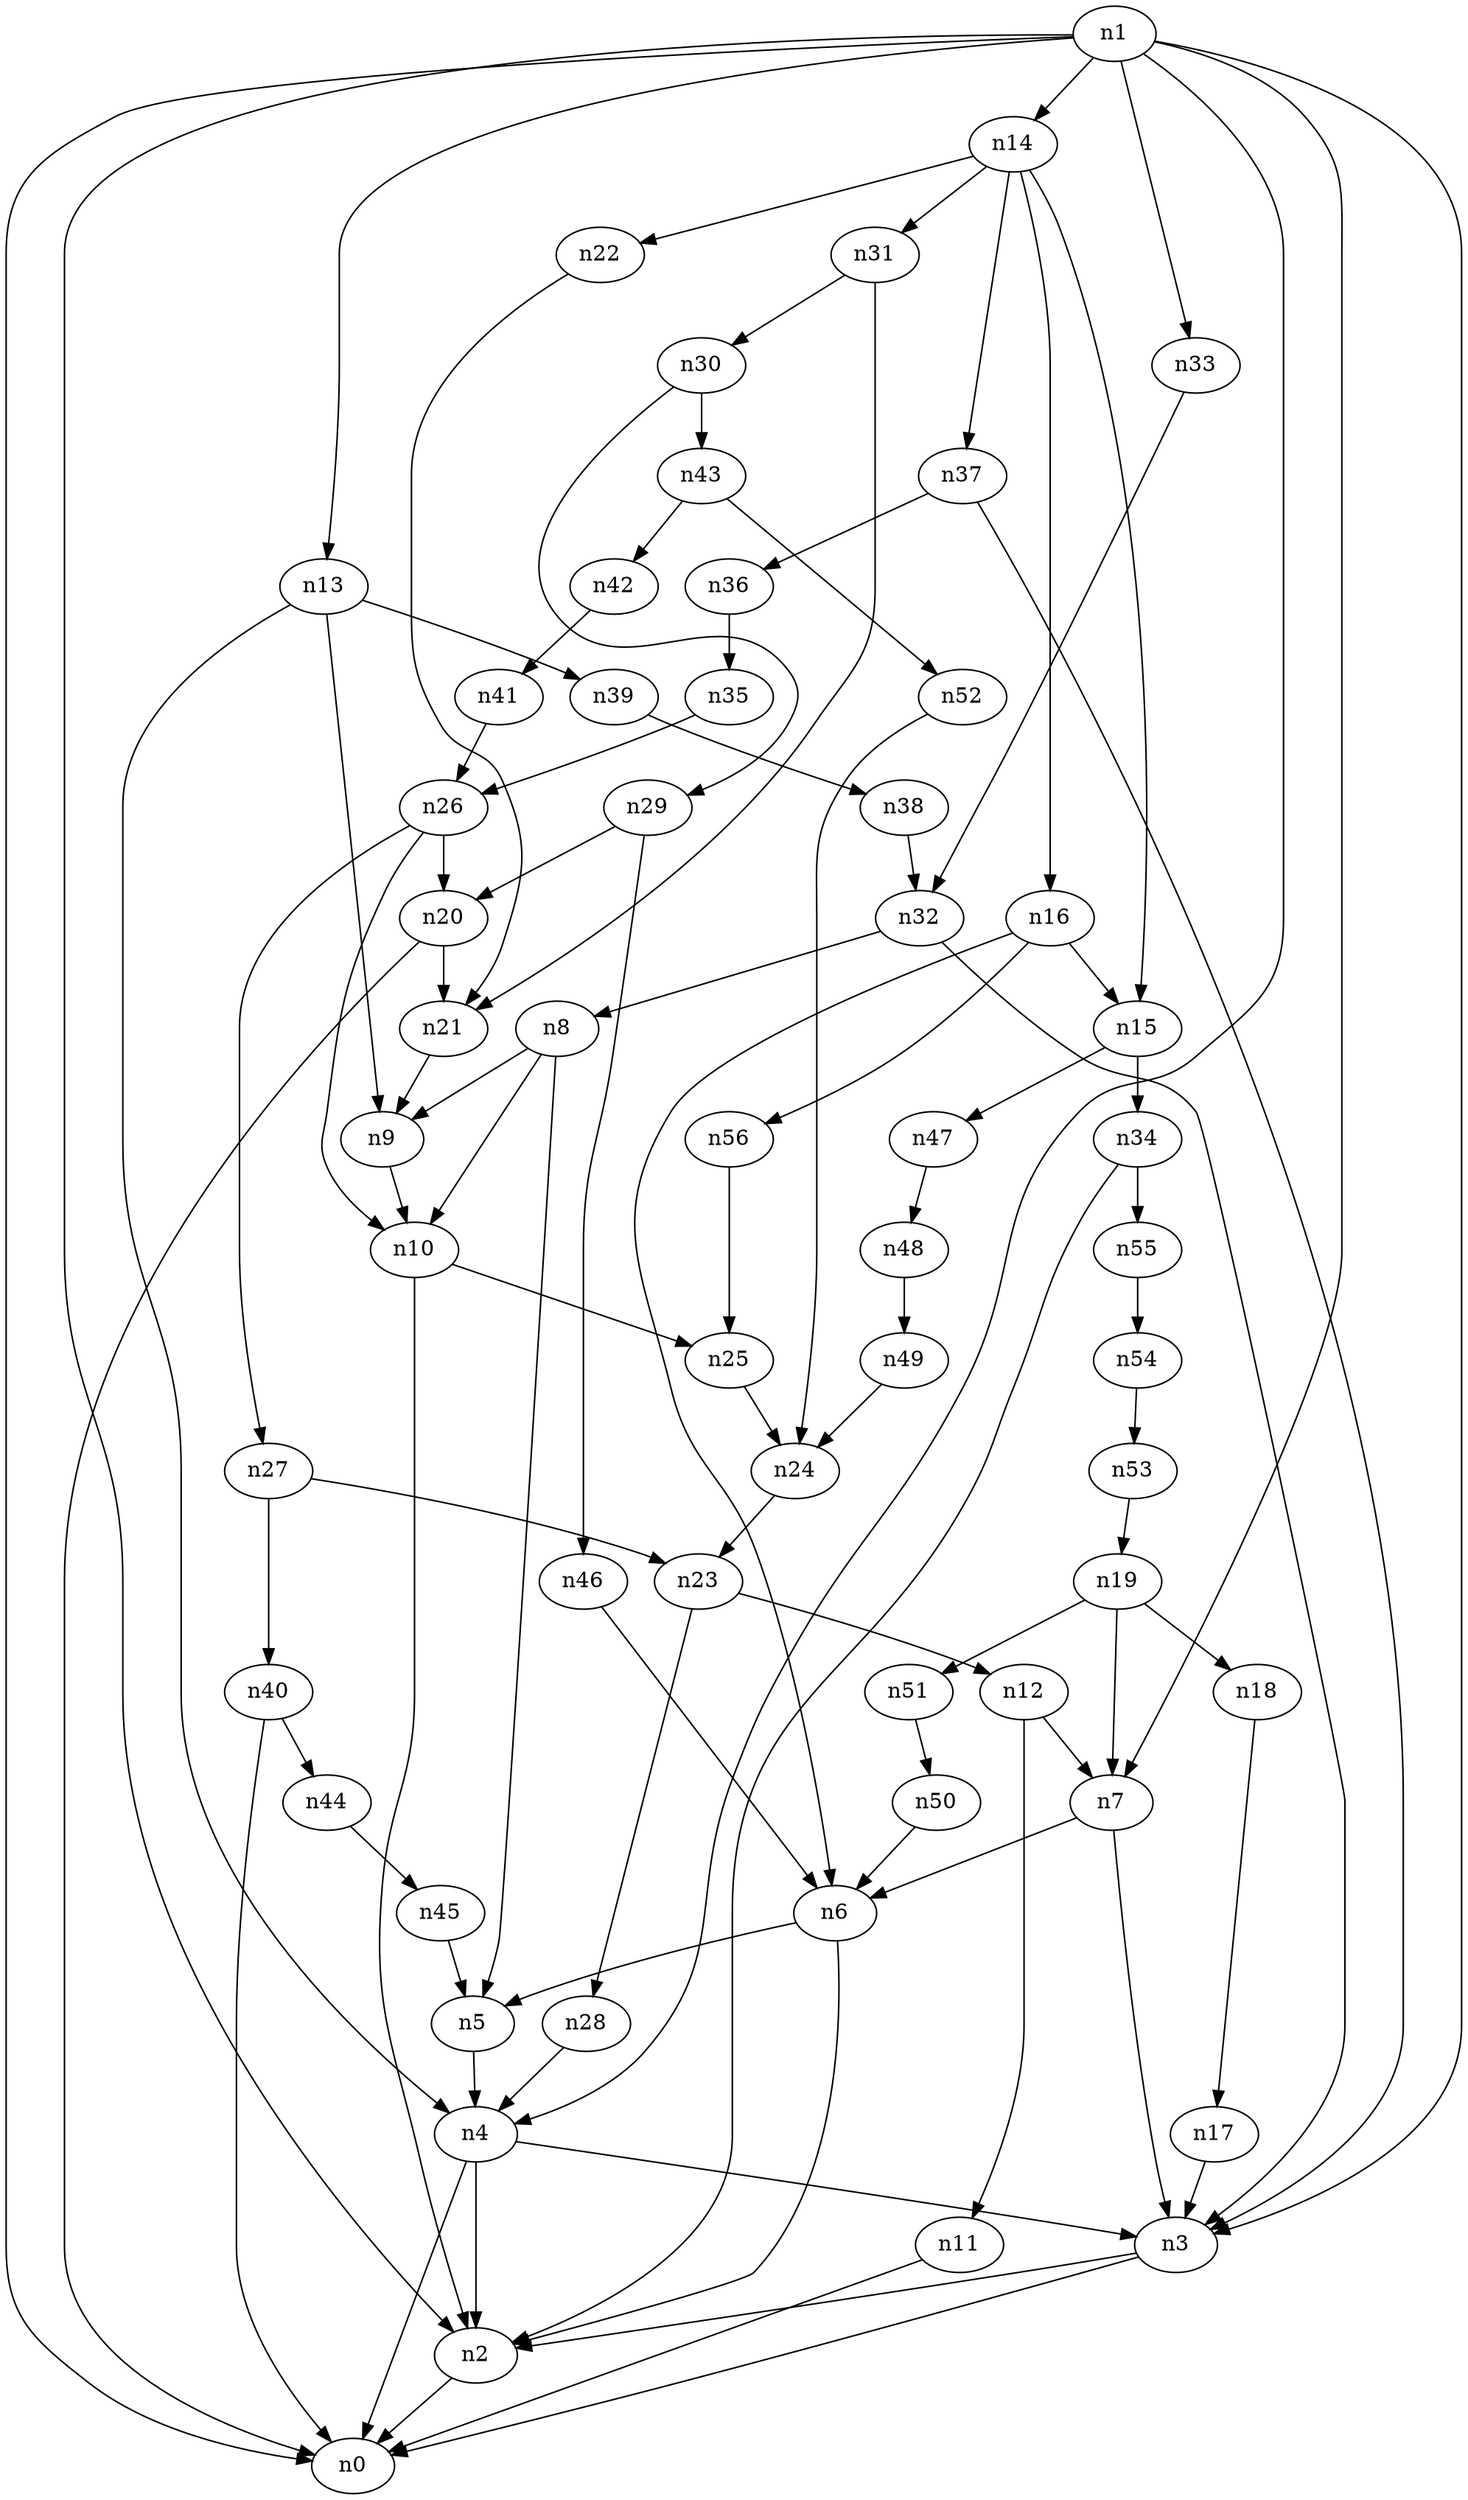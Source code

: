 digraph G {
	n1 -> n0	 [_graphml_id=e0];
	n1 -> n2	 [_graphml_id=e1];
	n1 -> n3	 [_graphml_id=e6];
	n1 -> n4	 [_graphml_id=e9];
	n1 -> n7	 [_graphml_id=e14];
	n1 -> n13	 [_graphml_id=e24];
	n1 -> n14	 [_graphml_id=e26];
	n1 -> n33	 [_graphml_id=e56];
	n2 -> n0	 [_graphml_id=e5];
	n3 -> n0	 [_graphml_id=e8];
	n3 -> n2	 [_graphml_id=e2];
	n4 -> n0	 [_graphml_id=e4];
	n4 -> n2	 [_graphml_id=e7];
	n4 -> n3	 [_graphml_id=e3];
	n5 -> n4	 [_graphml_id=e10];
	n6 -> n2	 [_graphml_id=e12];
	n6 -> n5	 [_graphml_id=e11];
	n7 -> n3	 [_graphml_id=e13];
	n7 -> n6	 [_graphml_id=e15];
	n8 -> n5	 [_graphml_id=e16];
	n8 -> n9	 [_graphml_id=e17];
	n8 -> n10	 [_graphml_id=e39];
	n9 -> n10	 [_graphml_id=e18];
	n10 -> n2	 [_graphml_id=e19];
	n10 -> n25	 [_graphml_id=e43];
	n11 -> n0	 [_graphml_id=e20];
	n12 -> n7	 [_graphml_id=e22];
	n12 -> n11	 [_graphml_id=e21];
	n13 -> n4	 [_graphml_id=e25];
	n13 -> n9	 [_graphml_id=e23];
	n13 -> n39	 [_graphml_id=e66];
	n14 -> n15	 [_graphml_id=e27];
	n14 -> n16	 [_graphml_id=e69];
	n14 -> n22	 [_graphml_id=e38];
	n14 -> n31	 [_graphml_id=e53];
	n14 -> n37	 [_graphml_id=e89];
	n15 -> n34	 [_graphml_id=e57];
	n15 -> n47	 [_graphml_id=e80];
	n16 -> n6	 [_graphml_id=e29];
	n16 -> n15	 [_graphml_id=e28];
	n16 -> n56	 [_graphml_id=e94];
	n17 -> n3	 [_graphml_id=e30];
	n18 -> n17	 [_graphml_id=e31];
	n19 -> n7	 [_graphml_id=e33];
	n19 -> n18	 [_graphml_id=e32];
	n19 -> n51	 [_graphml_id=e86];
	n20 -> n0	 [_graphml_id=e34];
	n20 -> n21	 [_graphml_id=e35];
	n21 -> n9	 [_graphml_id=e36];
	n22 -> n21	 [_graphml_id=e37];
	n23 -> n12	 [_graphml_id=e40];
	n23 -> n28	 [_graphml_id=e47];
	n24 -> n23	 [_graphml_id=e41];
	n25 -> n24	 [_graphml_id=e42];
	n26 -> n10	 [_graphml_id=e49];
	n26 -> n20	 [_graphml_id=e44];
	n26 -> n27	 [_graphml_id=e45];
	n27 -> n23	 [_graphml_id=e46];
	n27 -> n40	 [_graphml_id=e67];
	n28 -> n4	 [_graphml_id=e48];
	n29 -> n20	 [_graphml_id=e50];
	n29 -> n46	 [_graphml_id=e77];
	n30 -> n29	 [_graphml_id=e51];
	n30 -> n43	 [_graphml_id=e73];
	n31 -> n21	 [_graphml_id=e79];
	n31 -> n30	 [_graphml_id=e52];
	n32 -> n3	 [_graphml_id=e59];
	n32 -> n8	 [_graphml_id=e54];
	n33 -> n32	 [_graphml_id=e55];
	n34 -> n2	 [_graphml_id=e58];
	n34 -> n55	 [_graphml_id=e93];
	n35 -> n26	 [_graphml_id=e60];
	n36 -> n35	 [_graphml_id=e61];
	n37 -> n3	 [_graphml_id=e63];
	n37 -> n36	 [_graphml_id=e62];
	n38 -> n32	 [_graphml_id=e64];
	n39 -> n38	 [_graphml_id=e65];
	n40 -> n0	 [_graphml_id=e68];
	n40 -> n44	 [_graphml_id=e74];
	n41 -> n26	 [_graphml_id=e70];
	n42 -> n41	 [_graphml_id=e71];
	n43 -> n42	 [_graphml_id=e72];
	n43 -> n52	 [_graphml_id=e87];
	n44 -> n45	 [_graphml_id=e75];
	n45 -> n5	 [_graphml_id=e76];
	n46 -> n6	 [_graphml_id=e78];
	n47 -> n48	 [_graphml_id=e81];
	n48 -> n49	 [_graphml_id=e82];
	n49 -> n24	 [_graphml_id=e83];
	n50 -> n6	 [_graphml_id=e84];
	n51 -> n50	 [_graphml_id=e85];
	n52 -> n24	 [_graphml_id=e88];
	n53 -> n19	 [_graphml_id=e90];
	n54 -> n53	 [_graphml_id=e91];
	n55 -> n54	 [_graphml_id=e92];
	n56 -> n25	 [_graphml_id=e95];
}
